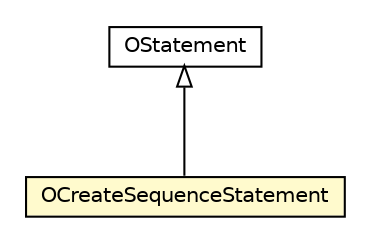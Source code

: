 #!/usr/local/bin/dot
#
# Class diagram 
# Generated by UMLGraph version R5_6-24-gf6e263 (http://www.umlgraph.org/)
#

digraph G {
	edge [fontname="Helvetica",fontsize=10,labelfontname="Helvetica",labelfontsize=10];
	node [fontname="Helvetica",fontsize=10,shape=plaintext];
	nodesep=0.25;
	ranksep=0.5;
	// com.orientechnologies.orient.core.sql.parser.OStatement
	c1282980 [label=<<table title="com.orientechnologies.orient.core.sql.parser.OStatement" border="0" cellborder="1" cellspacing="0" cellpadding="2" port="p" href="./OStatement.html">
		<tr><td><table border="0" cellspacing="0" cellpadding="1">
<tr><td align="center" balign="center"> OStatement </td></tr>
		</table></td></tr>
		</table>>, URL="./OStatement.html", fontname="Helvetica", fontcolor="black", fontsize=10.0];
	// com.orientechnologies.orient.core.sql.parser.OCreateSequenceStatement
	c1283111 [label=<<table title="com.orientechnologies.orient.core.sql.parser.OCreateSequenceStatement" border="0" cellborder="1" cellspacing="0" cellpadding="2" port="p" bgcolor="lemonChiffon" href="./OCreateSequenceStatement.html">
		<tr><td><table border="0" cellspacing="0" cellpadding="1">
<tr><td align="center" balign="center"> OCreateSequenceStatement </td></tr>
		</table></td></tr>
		</table>>, URL="./OCreateSequenceStatement.html", fontname="Helvetica", fontcolor="black", fontsize=10.0];
	//com.orientechnologies.orient.core.sql.parser.OCreateSequenceStatement extends com.orientechnologies.orient.core.sql.parser.OStatement
	c1282980:p -> c1283111:p [dir=back,arrowtail=empty];
}

